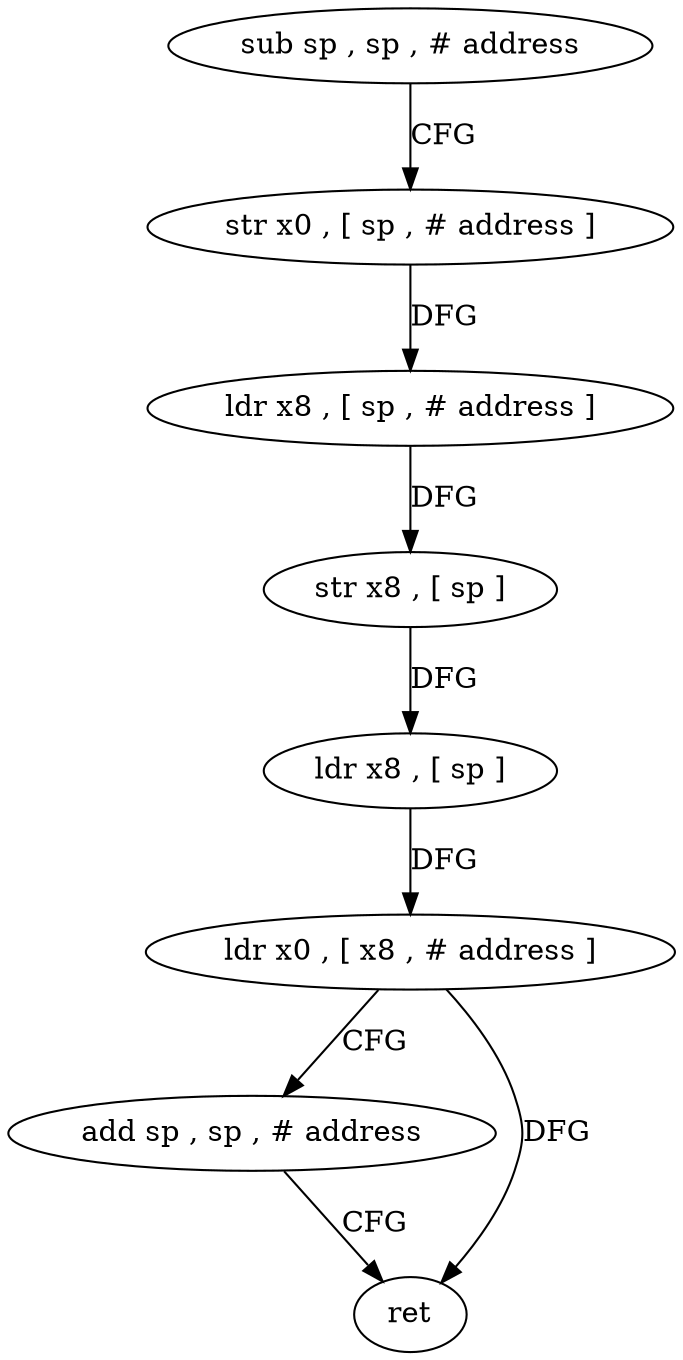 digraph "func" {
"147384" [label = "sub sp , sp , # address" ]
"147388" [label = "str x0 , [ sp , # address ]" ]
"147392" [label = "ldr x8 , [ sp , # address ]" ]
"147396" [label = "str x8 , [ sp ]" ]
"147400" [label = "ldr x8 , [ sp ]" ]
"147404" [label = "ldr x0 , [ x8 , # address ]" ]
"147408" [label = "add sp , sp , # address" ]
"147412" [label = "ret" ]
"147384" -> "147388" [ label = "CFG" ]
"147388" -> "147392" [ label = "DFG" ]
"147392" -> "147396" [ label = "DFG" ]
"147396" -> "147400" [ label = "DFG" ]
"147400" -> "147404" [ label = "DFG" ]
"147404" -> "147408" [ label = "CFG" ]
"147404" -> "147412" [ label = "DFG" ]
"147408" -> "147412" [ label = "CFG" ]
}
